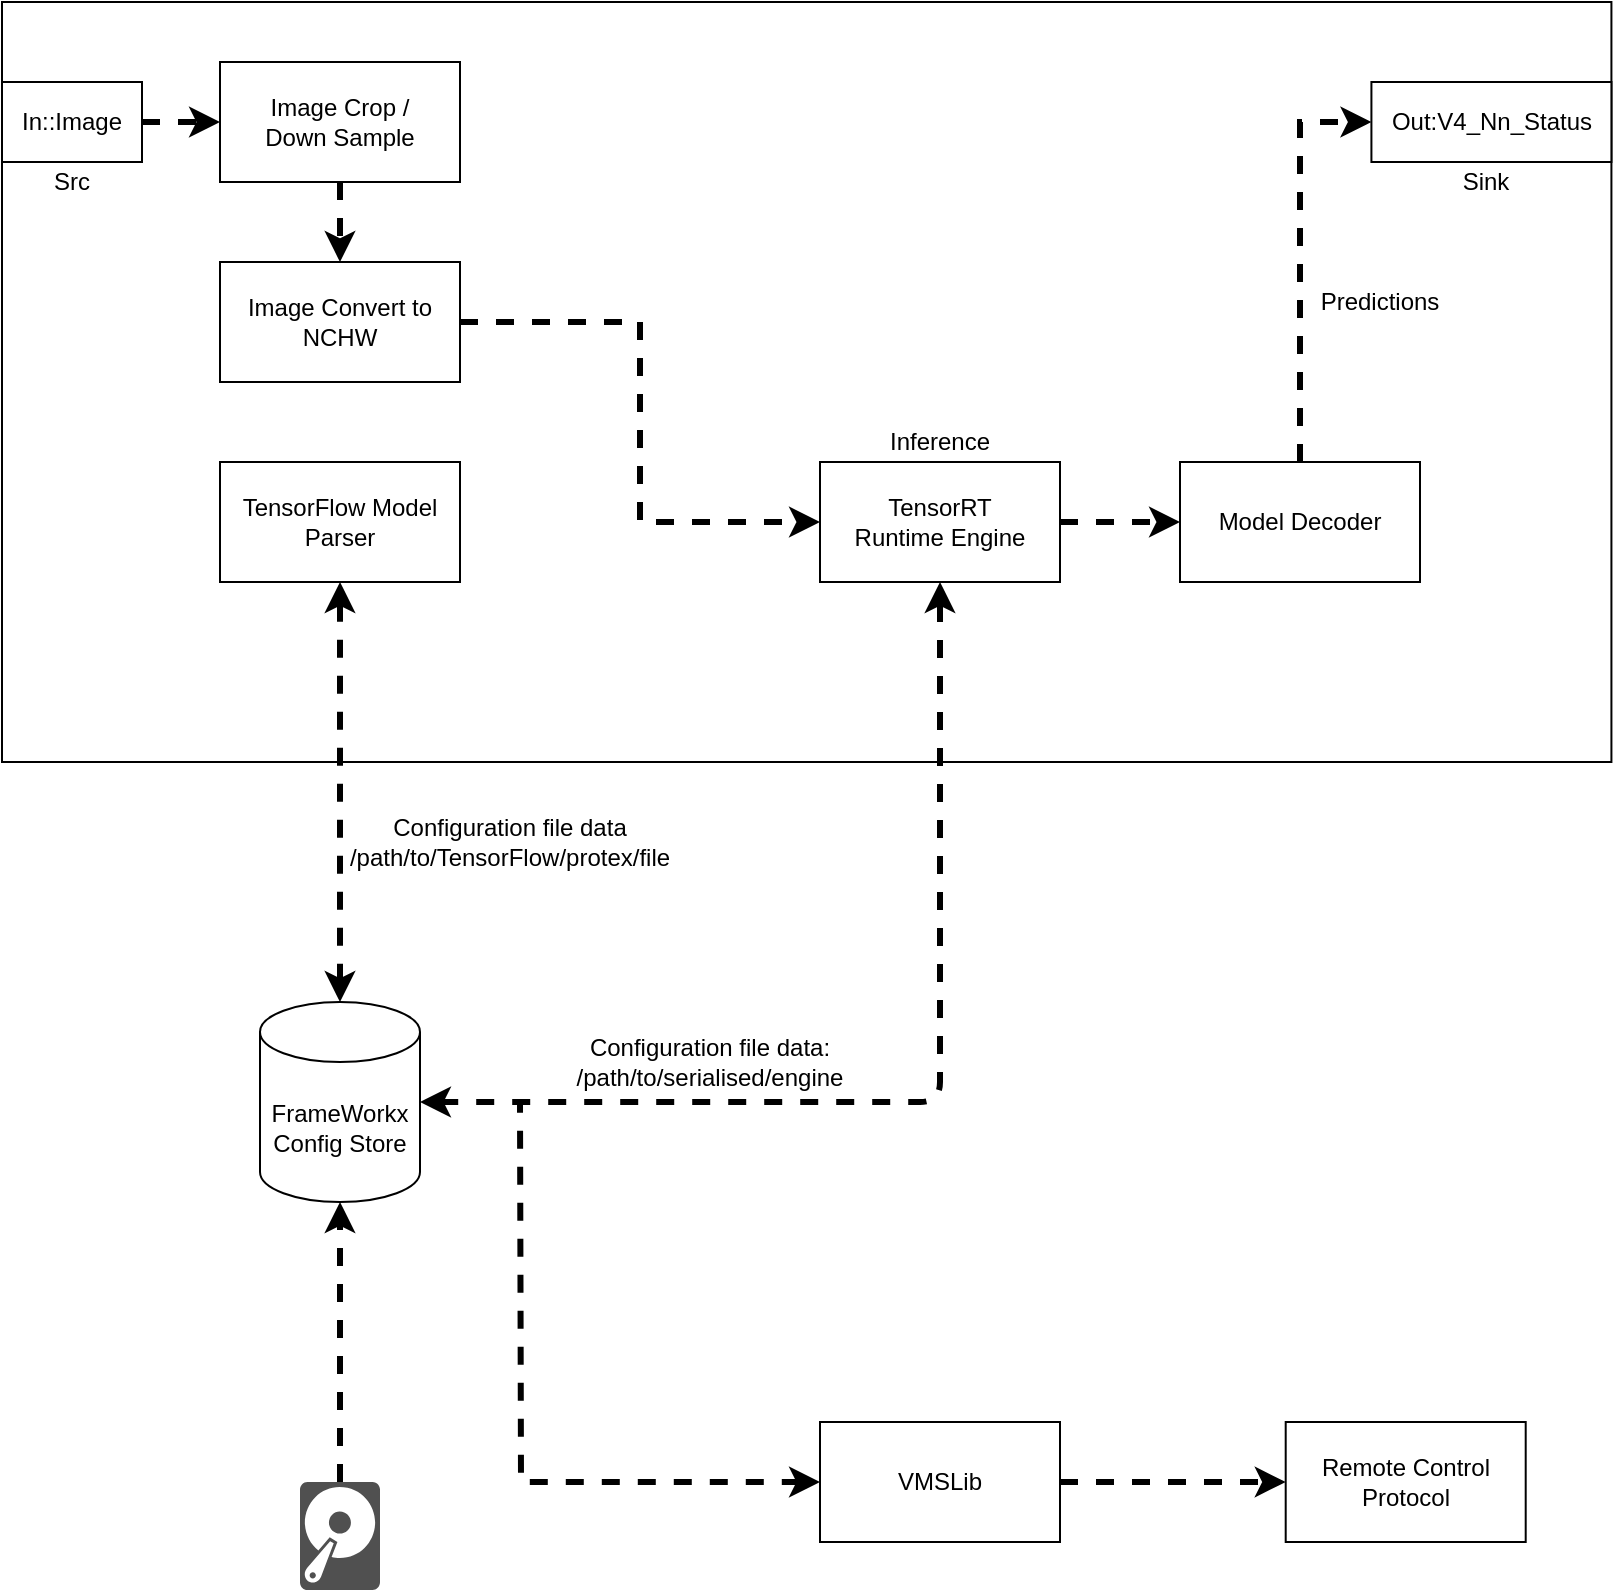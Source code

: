<mxfile version="14.3.0" type="github">
  <diagram id="KwXItZOLm563Cn7FzS6w" name="Page-1">
    <mxGraphModel dx="1235" dy="1238" grid="1" gridSize="10" guides="1" tooltips="1" connect="1" arrows="1" fold="1" page="1" pageScale="1" pageWidth="827" pageHeight="1169" math="0" shadow="0">
      <root>
        <mxCell id="0" />
        <mxCell id="1" parent="0" />
        <mxCell id="TfpygzVhcYEVbCiinkKd-1" value="" style="rounded=0;whiteSpace=wrap;html=1;" parent="1" vertex="1">
          <mxGeometry x="11" y="70" width="804.71" height="380" as="geometry" />
        </mxCell>
        <mxCell id="TfpygzVhcYEVbCiinkKd-34" style="edgeStyle=orthogonalEdgeStyle;rounded=0;orthogonalLoop=1;jettySize=auto;html=1;exitX=1;exitY=0.5;exitDx=0;exitDy=0;entryX=0;entryY=0.5;entryDx=0;entryDy=0;dashed=1;strokeWidth=3;" parent="1" source="TfpygzVhcYEVbCiinkKd-2" target="TfpygzVhcYEVbCiinkKd-17" edge="1">
          <mxGeometry relative="1" as="geometry" />
        </mxCell>
        <mxCell id="TfpygzVhcYEVbCiinkKd-2" value="In::Image" style="rounded=0;whiteSpace=wrap;html=1;" parent="1" vertex="1">
          <mxGeometry x="11" y="110" width="70" height="40" as="geometry" />
        </mxCell>
        <mxCell id="TfpygzVhcYEVbCiinkKd-3" value="Src" style="text;html=1;strokeColor=none;fillColor=none;align=center;verticalAlign=middle;whiteSpace=wrap;rounded=0;" parent="1" vertex="1">
          <mxGeometry x="26" y="150" width="40" height="20" as="geometry" />
        </mxCell>
        <mxCell id="TfpygzVhcYEVbCiinkKd-5" value="Sink" style="text;html=1;strokeColor=none;fillColor=none;align=center;verticalAlign=middle;whiteSpace=wrap;rounded=0;" parent="1" vertex="1">
          <mxGeometry x="732.85" y="150" width="40" height="20" as="geometry" />
        </mxCell>
        <mxCell id="TfpygzVhcYEVbCiinkKd-9" value="TensorFlow Model&lt;br&gt;Parser" style="rounded=0;whiteSpace=wrap;html=1;" parent="1" vertex="1">
          <mxGeometry x="120" y="300" width="120" height="60" as="geometry" />
        </mxCell>
        <mxCell id="TfpygzVhcYEVbCiinkKd-30" style="edgeStyle=orthogonalEdgeStyle;rounded=0;orthogonalLoop=1;jettySize=auto;html=1;exitX=1;exitY=0.5;exitDx=0;exitDy=0;dashed=1;strokeWidth=3;" parent="1" source="TfpygzVhcYEVbCiinkKd-10" target="TfpygzVhcYEVbCiinkKd-29" edge="1">
          <mxGeometry relative="1" as="geometry" />
        </mxCell>
        <mxCell id="TfpygzVhcYEVbCiinkKd-10" value="TensorRT&lt;br&gt;Runtime Engine" style="rounded=0;whiteSpace=wrap;html=1;" parent="1" vertex="1">
          <mxGeometry x="420" y="300" width="120" height="60" as="geometry" />
        </mxCell>
        <mxCell id="TfpygzVhcYEVbCiinkKd-11" value="FrameWorkx&lt;br&gt;Config Store" style="shape=cylinder3;whiteSpace=wrap;html=1;boundedLbl=1;backgroundOutline=1;size=15;" parent="1" vertex="1">
          <mxGeometry x="140" y="570" width="80" height="100" as="geometry" />
        </mxCell>
        <mxCell id="TfpygzVhcYEVbCiinkKd-12" value="" style="endArrow=classic;startArrow=classic;html=1;exitX=0.5;exitY=0;exitDx=0;exitDy=0;exitPerimeter=0;entryX=0.5;entryY=1;entryDx=0;entryDy=0;dashed=1;strokeWidth=3;" parent="1" source="TfpygzVhcYEVbCiinkKd-11" target="TfpygzVhcYEVbCiinkKd-9" edge="1">
          <mxGeometry width="50" height="50" relative="1" as="geometry">
            <mxPoint x="150" y="500" as="sourcePoint" />
            <mxPoint x="200" y="450" as="targetPoint" />
          </mxGeometry>
        </mxCell>
        <mxCell id="TfpygzVhcYEVbCiinkKd-13" value="" style="endArrow=classic;startArrow=classic;html=1;dashed=1;strokeWidth=3;exitX=1;exitY=0.5;exitDx=0;exitDy=0;exitPerimeter=0;entryX=0.5;entryY=1;entryDx=0;entryDy=0;" parent="1" source="TfpygzVhcYEVbCiinkKd-11" target="TfpygzVhcYEVbCiinkKd-10" edge="1">
          <mxGeometry width="50" height="50" relative="1" as="geometry">
            <mxPoint x="320" y="550" as="sourcePoint" />
            <mxPoint x="370" y="500" as="targetPoint" />
            <Array as="points">
              <mxPoint x="480" y="620" />
            </Array>
          </mxGeometry>
        </mxCell>
        <mxCell id="TfpygzVhcYEVbCiinkKd-15" style="edgeStyle=orthogonalEdgeStyle;rounded=0;orthogonalLoop=1;jettySize=auto;html=1;entryX=0.5;entryY=1;entryDx=0;entryDy=0;entryPerimeter=0;dashed=1;strokeWidth=3;" parent="1" source="TfpygzVhcYEVbCiinkKd-14" target="TfpygzVhcYEVbCiinkKd-11" edge="1">
          <mxGeometry relative="1" as="geometry" />
        </mxCell>
        <mxCell id="TfpygzVhcYEVbCiinkKd-14" value="" style="pointerEvents=1;shadow=0;dashed=0;html=1;strokeColor=none;fillColor=#505050;labelPosition=center;verticalLabelPosition=bottom;verticalAlign=top;outlineConnect=0;align=center;shape=mxgraph.office.devices.hard_disk;" parent="1" vertex="1">
          <mxGeometry x="160" y="810" width="40" height="54" as="geometry" />
        </mxCell>
        <mxCell id="TfpygzVhcYEVbCiinkKd-23" style="edgeStyle=orthogonalEdgeStyle;rounded=0;orthogonalLoop=1;jettySize=auto;html=1;exitX=0.5;exitY=1;exitDx=0;exitDy=0;dashed=1;strokeWidth=3;" parent="1" source="TfpygzVhcYEVbCiinkKd-17" target="TfpygzVhcYEVbCiinkKd-18" edge="1">
          <mxGeometry relative="1" as="geometry" />
        </mxCell>
        <mxCell id="TfpygzVhcYEVbCiinkKd-17" value="Image Crop / &lt;br&gt;Down Sample" style="rounded=0;whiteSpace=wrap;html=1;" parent="1" vertex="1">
          <mxGeometry x="120" y="100" width="120" height="60" as="geometry" />
        </mxCell>
        <mxCell id="TfpygzVhcYEVbCiinkKd-24" style="edgeStyle=orthogonalEdgeStyle;rounded=0;orthogonalLoop=1;jettySize=auto;html=1;exitX=1;exitY=0.5;exitDx=0;exitDy=0;entryX=0;entryY=0.5;entryDx=0;entryDy=0;dashed=1;strokeWidth=3;" parent="1" source="TfpygzVhcYEVbCiinkKd-18" target="TfpygzVhcYEVbCiinkKd-10" edge="1">
          <mxGeometry relative="1" as="geometry" />
        </mxCell>
        <mxCell id="TfpygzVhcYEVbCiinkKd-18" value="Image Convert to NCHW" style="rounded=0;whiteSpace=wrap;html=1;" parent="1" vertex="1">
          <mxGeometry x="120" y="200" width="120" height="60" as="geometry" />
        </mxCell>
        <mxCell id="TfpygzVhcYEVbCiinkKd-19" value="Inference" style="text;html=1;strokeColor=none;fillColor=none;align=center;verticalAlign=middle;whiteSpace=wrap;rounded=0;" parent="1" vertex="1">
          <mxGeometry x="460" y="280" width="40" height="20" as="geometry" />
        </mxCell>
        <mxCell id="TfpygzVhcYEVbCiinkKd-26" value="Predictions" style="text;html=1;strokeColor=none;fillColor=none;align=center;verticalAlign=middle;whiteSpace=wrap;rounded=0;" parent="1" vertex="1">
          <mxGeometry x="680" y="210" width="40" height="20" as="geometry" />
        </mxCell>
        <mxCell id="TfpygzVhcYEVbCiinkKd-27" value="Configuration file data&lt;br&gt;/path/to/TensorFlow/protex/file" style="text;html=1;strokeColor=none;fillColor=none;align=center;verticalAlign=middle;whiteSpace=wrap;rounded=0;" parent="1" vertex="1">
          <mxGeometry x="210" y="470" width="110" height="40" as="geometry" />
        </mxCell>
        <mxCell id="TfpygzVhcYEVbCiinkKd-28" value="Configuration file data:&lt;br&gt;/path/to/serialised/engine" style="text;html=1;strokeColor=none;fillColor=none;align=center;verticalAlign=middle;whiteSpace=wrap;rounded=0;" parent="1" vertex="1">
          <mxGeometry x="310" y="580" width="110" height="40" as="geometry" />
        </mxCell>
        <mxCell id="TfpygzVhcYEVbCiinkKd-32" style="edgeStyle=orthogonalEdgeStyle;rounded=0;orthogonalLoop=1;jettySize=auto;html=1;exitX=0.5;exitY=0;exitDx=0;exitDy=0;entryX=0;entryY=0.5;entryDx=0;entryDy=0;dashed=1;strokeWidth=3;" parent="1" source="TfpygzVhcYEVbCiinkKd-29" target="UBeTGBGxpD2IlM4JwGMD-7" edge="1">
          <mxGeometry relative="1" as="geometry">
            <mxPoint x="690" y="127.5" as="targetPoint" />
          </mxGeometry>
        </mxCell>
        <mxCell id="TfpygzVhcYEVbCiinkKd-29" value="Model Decoder" style="rounded=0;whiteSpace=wrap;html=1;" parent="1" vertex="1">
          <mxGeometry x="600" y="300" width="120" height="60" as="geometry" />
        </mxCell>
        <mxCell id="UBeTGBGxpD2IlM4JwGMD-3" style="edgeStyle=orthogonalEdgeStyle;rounded=0;orthogonalLoop=1;jettySize=auto;html=1;exitX=0;exitY=0.5;exitDx=0;exitDy=0;strokeWidth=3;dashed=1;endArrow=none;endFill=0;startArrow=classic;startFill=1;" edge="1" parent="1" source="UBeTGBGxpD2IlM4JwGMD-1">
          <mxGeometry relative="1" as="geometry">
            <mxPoint x="270" y="620" as="targetPoint" />
          </mxGeometry>
        </mxCell>
        <mxCell id="UBeTGBGxpD2IlM4JwGMD-4" style="edgeStyle=orthogonalEdgeStyle;rounded=0;orthogonalLoop=1;jettySize=auto;html=1;exitX=1;exitY=0.5;exitDx=0;exitDy=0;dashed=1;startArrow=none;startFill=0;endArrow=classic;endFill=1;strokeWidth=3;entryX=0;entryY=0.5;entryDx=0;entryDy=0;" edge="1" parent="1" source="UBeTGBGxpD2IlM4JwGMD-1" target="UBeTGBGxpD2IlM4JwGMD-6">
          <mxGeometry relative="1" as="geometry">
            <mxPoint x="650" y="810" as="targetPoint" />
          </mxGeometry>
        </mxCell>
        <mxCell id="UBeTGBGxpD2IlM4JwGMD-1" value="VMSLib" style="rounded=0;whiteSpace=wrap;html=1;" vertex="1" parent="1">
          <mxGeometry x="420" y="780" width="120" height="60" as="geometry" />
        </mxCell>
        <mxCell id="UBeTGBGxpD2IlM4JwGMD-6" value="Remote Control&lt;br&gt;Protocol" style="rounded=0;whiteSpace=wrap;html=1;" vertex="1" parent="1">
          <mxGeometry x="652.85" y="780" width="120" height="60" as="geometry" />
        </mxCell>
        <mxCell id="UBeTGBGxpD2IlM4JwGMD-7" value="Out:V4_Nn_Status" style="rounded=0;whiteSpace=wrap;html=1;" vertex="1" parent="1">
          <mxGeometry x="695.71" y="110" width="120" height="40" as="geometry" />
        </mxCell>
      </root>
    </mxGraphModel>
  </diagram>
</mxfile>
